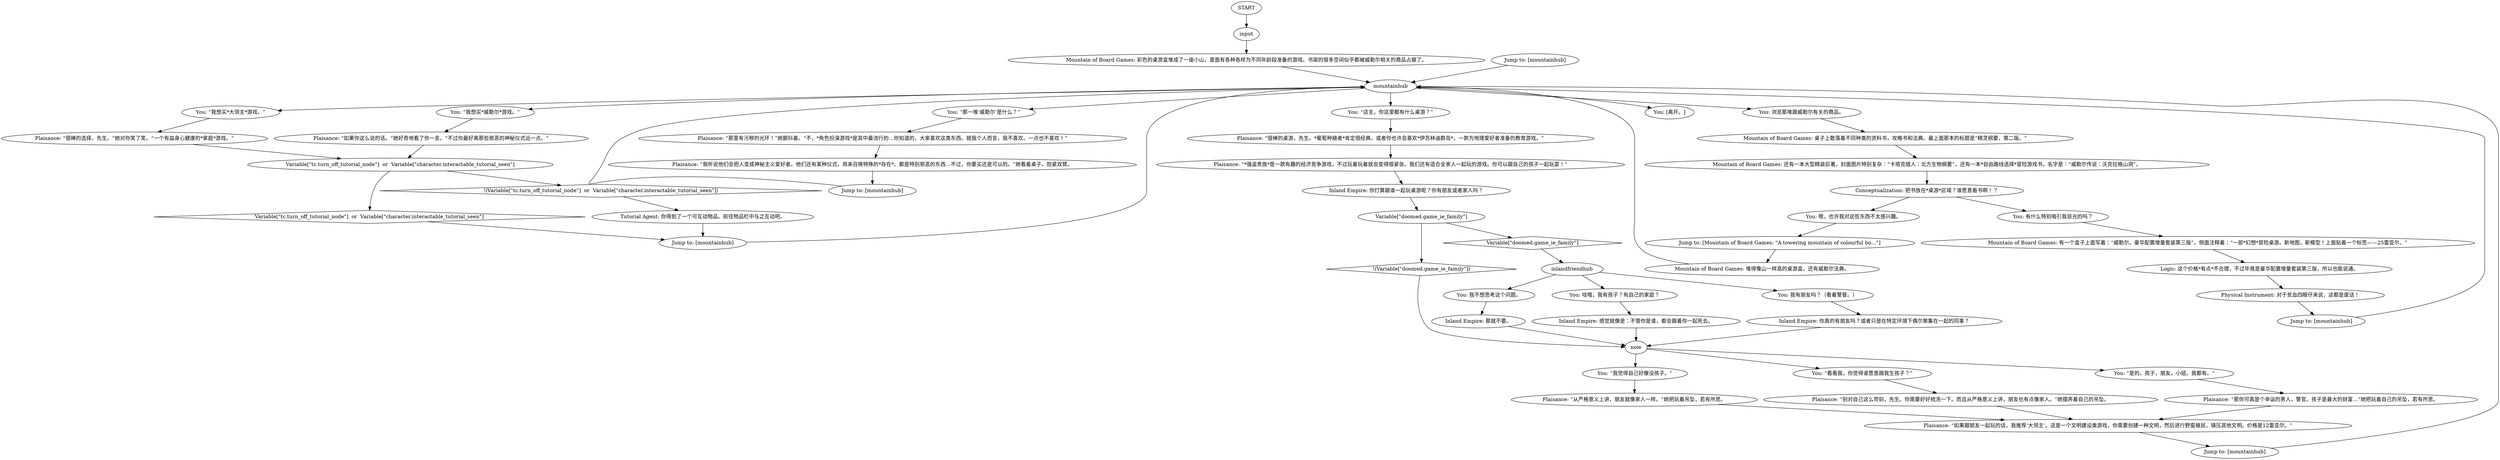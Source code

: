 # BOOKSTORE / BOARD GAME MOUNTAIN
# A mountain of different board games.
# ==================================================
digraph G {
	  0 [label="START"];
	  1 [label="input"];
	  2 [label="noie"];
	  3 [label="Conceptualization: 把书放在*桌游*区域？谁愿意看书啊！？"];
	  4 [label="You: “我想买*大领主*游戏。”"];
	  5 [label="You: 嗯，也许我对这些东西不太感兴趣。"];
	  6 [label="Inland Empire: 那就不要。"];
	  7 [label="Jump to: [mountainhub]"];
	  8 [label="You: “看看我，你觉得谁愿意跟我生孩子？”"];
	  9 [label="You: 有什么特别吸引我目光的吗？"];
	  10 [label="Variable[\"doomed.game_ie_family\"]"];
	  11 [label="Variable[\"doomed.game_ie_family\"]", shape=diamond];
	  12 [label="!(Variable[\"doomed.game_ie_family\"])", shape=diamond];
	  13 [label="Plaisance: “从严格意义上讲，朋友就像家人一样。”她把玩着吊坠，若有所思。"];
	  14 [label="Mountain of Board Games: 堆得像山一样高的桌游盒，还有威勒尔法典。"];
	  15 [label="You: “是的。孩子，朋友，小妞。我都有。”"];
	  16 [label="mountainhub"];
	  17 [label="Variable[\"tc.turn_off_tutorial_node\"]  or  Variable[\"character.interactable_tutorial_seen\"]"];
	  18 [label="Variable[\"tc.turn_off_tutorial_node\"]  or  Variable[\"character.interactable_tutorial_seen\"]", shape=diamond];
	  19 [label="!(Variable[\"tc.turn_off_tutorial_node\"]  or  Variable[\"character.interactable_tutorial_seen\"])", shape=diamond];
	  20 [label="Plaisance: “那里有污秽的光环！”她颤抖着。“不，*角色扮演游戏*是其中最流行的…你知道的，大家喜欢这类东西。就我个人而言，我不喜欢。一点也不喜欢！”"];
	  21 [label="Jump to: [mountainhub]"];
	  22 [label="You: 我不想思考这个问题。"];
	  23 [label="Plaisance: “那你可真是个幸运的男人，警官。孩子是最大的财富…”她把玩着自己的吊坠，若有所思。"];
	  24 [label="You: “那一堆‘威勒尔’是什么？”"];
	  25 [label="Plaisance: “如果你这么说的话。”她好奇地看了你一言。“不过你最好离那些邪恶的神秘仪式远一点。”"];
	  26 [label="You: “我觉得自己好像没孩子。”"];
	  27 [label="Plaisance: “*强盗贵族*是一款有趣的经济竞争游戏，不过玩着玩着就会变得很紧张。我们还有适合全家人一起玩的游戏。你可以跟自己的孩子一起玩耍！”"];
	  28 [label="Physical Instrument: 对于贫血四眼仔来说，这都是废话！"];
	  29 [label="Jump to: [mountainhub]"];
	  30 [label="Plaisance: “很棒的选择，先生。”她对你笑了笑。“一个有益身心健康的*家庭*游戏。”"];
	  31 [label="Mountain of Board Games: 还有一本大型精装巨著，封面图片特别复杂：“卡塔克猎人：北方生物纲要”，还有一本*自由路线选择*冒险游戏书，名字是：“威勒尔传说：沃克拉格山洞”。"];
	  32 [label="Logic: 这个价格*有点*不合理，不过毕竟是豪华配置增量套装第三版，所以也能说通。"];
	  33 [label="Mountain of Board Games: 彩色的桌游盒堆成了一座小山，里面有各种各样为不同年龄段准备的游戏。书架的很多空间似乎都被威勒尔相关的商品占据了。"];
	  34 [label="You: “店主，你这里都有什么桌游？”"];
	  35 [label="Jump to: [mountainhub]"];
	  36 [label="Mountain of Board Games: 桌子上散落着不同种类的资料书，攻略书和法典。最上面那本的标题是“精灵纲要，第二版。”"];
	  37 [label="You: “我想买*威勒尔*游戏。”"];
	  38 [label="Inland Empire: 你打算跟谁一起玩桌游呢？你有朋友或者家人吗？"];
	  39 [label="Plaisance: “别对自己这么苛刻，先生。你需要好好梳洗一下。而且从严格意义上讲，朋友也有点像家人。”她摆弄着自己的吊坠。"];
	  40 [label="Mountain of Board Games: 有一个盒子上面写着：“威勒尔。豪华配置增量套装第三版”。侧面注释着：“一部*幻想*冒险桌游。新地图，新模型！上面贴着一个标签——25雷亚尔。”"];
	  41 [label="Tutorial Agent: 你得到了一个可互动物品。前往物品栏中与之互动吧。"];
	  42 [label="Plaisance: “很棒的桌游，先生。*葡萄种植者*肯定很经典，或者你也许会喜欢*伊苏林迪群岛*，一款为地理爱好者准备的教育游戏。”"];
	  43 [label="Inland Empire: 感觉就像是：不管你是谁，都会跟着你一起死去。"];
	  44 [label="You: 浏览那堆跟威勒尔有关的商品。"];
	  45 [label="You: [离开。]"];
	  46 [label="You: 哇哦，我有孩子？有自己的家庭？"];
	  47 [label="Plaisance: “如果跟朋友一起玩的话，我推荐‘大领主’。这是一个文明建设类游戏，你需要创建一种文明，然后进行野蛮殖民，镇压其他文明。价格是12雷亚尔。”"];
	  48 [label="You: 我有朋友吗？（看着警督。）"];
	  49 [label="Jump to: [mountainhub]"];
	  50 [label="inlandfriendhub"];
	  52 [label="Inland Empire: 你真的有朋友吗？或者只是在特定环境下偶尔聚集在一起的同事？"];
	  53 [label="Plaisance: “我听说他们会把人变成神秘主义爱好者。他们还有某种仪式，用来召唤特殊的*存在*。都是特别邪恶的东西…不过，你要买还是可以的。”她看着桌子，抱紧双臂。"];
	  54 [label="Jump to: [Mountain of Board Games: \"A towering mountain of colourful bo...\"]"];
	  0 -> 1
	  1 -> 33
	  2 -> 8
	  2 -> 26
	  2 -> 15
	  3 -> 9
	  3 -> 5
	  4 -> 30
	  5 -> 54
	  6 -> 2
	  7 -> 16
	  8 -> 39
	  9 -> 40
	  10 -> 11
	  10 -> 12
	  11 -> 50
	  12 -> 2
	  13 -> 47
	  14 -> 16
	  15 -> 23
	  16 -> 34
	  16 -> 4
	  16 -> 37
	  16 -> 44
	  16 -> 45
	  16 -> 24
	  17 -> 18
	  17 -> 19
	  18 -> 35
	  19 -> 41
	  20 -> 53
	  21 -> 16
	  22 -> 6
	  23 -> 47
	  24 -> 20
	  25 -> 17
	  26 -> 13
	  27 -> 38
	  28 -> 29
	  29 -> 16
	  30 -> 17
	  31 -> 3
	  32 -> 28
	  33 -> 16
	  34 -> 42
	  35 -> 16
	  36 -> 31
	  37 -> 25
	  38 -> 10
	  39 -> 47
	  40 -> 32
	  41 -> 35
	  42 -> 27
	  43 -> 2
	  44 -> 36
	  46 -> 43
	  47 -> 21
	  48 -> 52
	  49 -> 16
	  50 -> 48
	  50 -> 46
	  50 -> 22
	  52 -> 2
	  53 -> 7
	  54 -> 14
}

